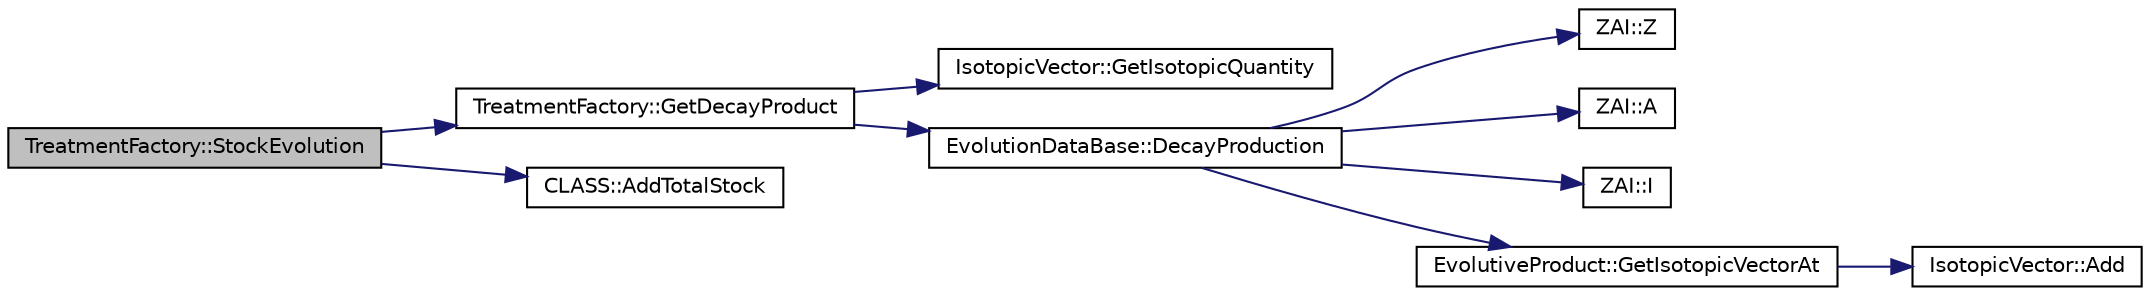 digraph G
{
  edge [fontname="Helvetica",fontsize="10",labelfontname="Helvetica",labelfontsize="10"];
  node [fontname="Helvetica",fontsize="10",shape=record];
  rankdir="LR";
  Node1 [label="TreatmentFactory::StockEvolution",height=0.2,width=0.4,color="black", fillcolor="grey75", style="filled" fontcolor="black"];
  Node1 -> Node2 [color="midnightblue",fontsize="10",style="solid",fontname="Helvetica"];
  Node2 [label="TreatmentFactory::GetDecayProduct",height=0.2,width=0.4,color="black", fillcolor="white", style="filled",URL="$class_treatment_factory.html#a87686aa3bee9be038d3378da99b85fff",tooltip="Get IsotopicVector Decay at the t time."];
  Node2 -> Node3 [color="midnightblue",fontsize="10",style="solid",fontname="Helvetica"];
  Node3 [label="IsotopicVector::GetIsotopicQuantity",height=0.2,width=0.4,color="black", fillcolor="white", style="filled",URL="$class_isotopic_vector.html#a0b65f2635da76635c97ddc39faad22bb",tooltip="Return the IVQuantity map."];
  Node2 -> Node4 [color="midnightblue",fontsize="10",style="solid",fontname="Helvetica"];
  Node4 [label="EvolutionDataBase::DecayProduction",height=0.2,width=0.4,color="black", fillcolor="white", style="filled",URL="$class_evolution_data_base.html#ad01b9d1f78010288126152695e954568",tooltip="Return the Product IsotopicVector evolution from zai during a dt time."];
  Node4 -> Node5 [color="midnightblue",fontsize="10",style="solid",fontname="Helvetica"];
  Node5 [label="ZAI::Z",height=0.2,width=0.4,color="black", fillcolor="white", style="filled",URL="$class_z_a_i.html#aaf5ea148963117c48d4f195e8dad1583",tooltip="returns the number of protons"];
  Node4 -> Node6 [color="midnightblue",fontsize="10",style="solid",fontname="Helvetica"];
  Node6 [label="ZAI::A",height=0.2,width=0.4,color="black", fillcolor="white", style="filled",URL="$class_z_a_i.html#af4ac318886bf1a8d26518c25d34dc1c9",tooltip="returns the number of nucleons"];
  Node4 -> Node7 [color="midnightblue",fontsize="10",style="solid",fontname="Helvetica"];
  Node7 [label="ZAI::I",height=0.2,width=0.4,color="black", fillcolor="white", style="filled",URL="$class_z_a_i.html#a00176bf5dbe0d6f39f587a6d225390c3",tooltip="returns the Isomeric State"];
  Node4 -> Node8 [color="midnightblue",fontsize="10",style="solid",fontname="Helvetica"];
  Node8 [label="EvolutiveProduct::GetIsotopicVectorAt",height=0.2,width=0.4,color="black", fillcolor="white", style="filled",URL="$class_evolutive_product.html#ad701e725b358763a1dd2f6d6e3a19721",tooltip="Return the Product IsotopicVector evolution TGraphErrors."];
  Node8 -> Node9 [color="midnightblue",fontsize="10",style="solid",fontname="Helvetica"];
  Node9 [label="IsotopicVector::Add",height=0.2,width=0.4,color="black", fillcolor="white", style="filled",URL="$class_isotopic_vector.html#a3931b0fa08d48ef9a731e7672e86c9fd",tooltip="Add Quantity gramme of the ZAI Element."];
  Node1 -> Node10 [color="midnightblue",fontsize="10",style="solid",fontname="Helvetica"];
  Node10 [label="CLASS::AddTotalStock",height=0.2,width=0.4,color="black", fillcolor="white", style="filled",URL="$class_c_l_a_s_s.html#a56d5baf9e2fb22a148a34f134e5ea87e"];
}
